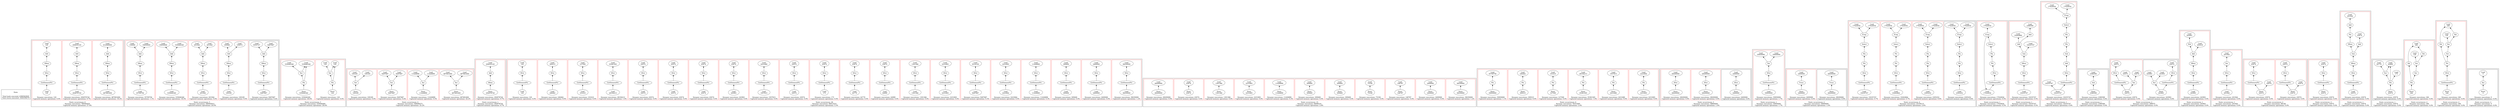 strict digraph {
rankdir=BT
subgraph {
Stats [shape=plaintext]
cluster=true
label="Total loads executed: 4386562829\nTotal stores executed: 1644358279"
}
subgraph {
subgraph {
"0_2_180" [label="SExt"]
"0_2_179" [label="SRem"]
"0_2_180" -> "0_2_179"
"0_2_181" [label="GetElementPtr"]
"0_2_181" -> "0_2_180"
"0_2_178" [label="Add"]
"0_2_179" -> "0_2_178"
{
rank=min
"0_2_182" [label="Load\n487681600"]
}
"0_2_182" -> "0_2_181"
"0_2_173" [label="Load\n612000000"]
"0_2_178" -> "0_2_173"
cluster=true
label="Dynamic executions: 487681600\nCaptured memory operations: 18.2%"
color=red
}
subgraph {
"0_3_447" [label="Add"]
"0_3_443" [label="Load\n294035145"]
"0_3_447" -> "0_3_443"
"0_3_448" [label="SRem"]
"0_3_448" -> "0_3_447"
"0_3_450" [label="SExt"]
"0_3_450" -> "0_3_448"
"0_3_451" [label="GetElementPtr"]
"0_3_451" -> "0_3_450"
{
rank=min
"0_3_452" [label="Load\n292878720"]
}
"0_3_452" -> "0_3_451"
cluster=true
label="Dynamic executions: 292878720\nCaptured memory operations: 9.7%"
color=red
}
subgraph {
"0_4_773" [label="Add"]
"0_4_772" [label="Load\n120"]
"0_4_773" -> "0_4_772"
"0_4_775" [label="SExt"]
"0_4_774" [label="SRem"]
"0_4_775" -> "0_4_774"
"0_4_774" -> "0_4_773"
{
rank=min
"0_4_777" [label="Load\n120"]
}
"0_4_776" [label="GetElementPtr"]
"0_4_777" -> "0_4_776"
"0_4_776" -> "0_4_775"
cluster=true
label="Dynamic executions: 120\nCaptured memory operations: 0.0%"
color=red
}
cluster=true
label="Static occurrences: 6\nDynamic executions: 780560455\nCaptured memory operations: 27.9%"
}
subgraph {
subgraph {
"1_0_387" [label="SRem"]
"1_0_386" [label="Add"]
"1_0_387" -> "1_0_386"
"1_0_388" [label="SExt"]
"1_0_388" -> "1_0_387"
{
rank=min
"1_0_390" [label="Load\n9287687"]
}
"1_0_389" [label="GetElementPtr"]
"1_0_390" -> "1_0_389"
"1_0_376" [label="Load\n9355727"]
"1_0_386" -> "1_0_376"
"1_0_385" [label="Load\n9287687"]
"1_0_386" -> "1_0_385"
"1_0_389" -> "1_0_388"
cluster=true
label="Dynamic executions: 9287687\nCaptured memory operations: 0.4%"
}
subgraph {
"1_1_521" [label="SRem"]
"1_1_520" [label="Add"]
"1_1_521" -> "1_1_520"
"1_1_517" [label="Load\n100566"]
"1_1_520" -> "1_1_517"
"1_1_523" [label="GetElementPtr"]
"1_1_522" [label="SExt"]
"1_1_523" -> "1_1_522"
"1_1_522" -> "1_1_521"
{
rank=min
"1_1_524" [label="Load\n100185"]
}
"1_1_524" -> "1_1_523"
"1_1_512" [label="Load\n100972"]
"1_1_520" -> "1_1_512"
cluster=true
label="Dynamic executions: 100185\nCaptured memory operations: 0.0%"
color=red
}
subgraph {
"1_2_604" [label="SRem"]
"1_2_603" [label="Add"]
"1_2_604" -> "1_2_603"
"1_2_601" [label="Load\n201944"]
"1_2_603" -> "1_2_601"
"1_2_605" [label="SExt"]
"1_2_605" -> "1_2_604"
{
rank=min
"1_2_607" [label="Load\n201944"]
}
"1_2_606" [label="GetElementPtr"]
"1_2_607" -> "1_2_606"
"1_2_606" -> "1_2_605"
"1_2_602" [label="Load\n201944"]
"1_2_603" -> "1_2_602"
cluster=true
label="Dynamic executions: 201944\nCaptured memory operations: 0.0%"
color=red
}
subgraph {
"1_3_847" [label="SExt"]
"1_3_846" [label="SRem"]
"1_3_847" -> "1_3_846"
"1_3_848" [label="GetElementPtr"]
"1_3_848" -> "1_3_847"
"1_3_845" [label="Add"]
"1_3_832" [label="Load\n35850000"]
"1_3_845" -> "1_3_832"
"1_3_839" [label="Load\n535646340"]
"1_3_845" -> "1_3_839"
"1_3_846" -> "1_3_845"
{
rank=min
"1_3_849" [label="Load\n535646340"]
}
"1_3_849" -> "1_3_848"
cluster=true
label="Dynamic executions: 535646340\nCaptured memory operations: 18.3%"
color=red
}
subgraph {
"1_4_858" [label="Add"]
"1_4_823" [label="Load\n150000"]
"1_4_858" -> "1_4_823"
{
rank=min
"1_4_862" [label="Load\n35709756"]
}
"1_4_861" [label="GetElementPtr"]
"1_4_862" -> "1_4_861"
"1_4_859" [label="SRem"]
"1_4_859" -> "1_4_858"
"1_4_860" [label="SExt"]
"1_4_861" -> "1_4_860"
"1_4_832" [label="Load\n35850000"]
"1_4_858" -> "1_4_832"
"1_4_860" -> "1_4_859"
cluster=true
label="Dynamic executions: 35709756\nCaptured memory operations: 1.1%"
color=red
}
cluster=true
label="Static occurrences: 5\nDynamic executions: 580945912\nCaptured memory operations: 20.0%"
}
subgraph {
subgraph {
"2_1_780" [label="Phi"]
"2_1_778" [label="Xor"]
"2_1_780" -> "2_1_778"
{
rank=min
"2_1_781" [label="Store\n120"]
}
"2_1_781" -> "2_1_780"
"2_1_768" [label="Load\n120"]
"2_1_778" -> "2_1_768"
"2_1_780" -> "2_1_768"
"2_1_777" [label="Load\n120"]
"2_1_778" -> "2_1_777"
cluster=true
label="Dynamic executions: 120\nCaptured memory operations: 0.0%"
color=red
}
subgraph {
"2_2_850" [label="Xor"]
"2_2_849" [label="Load\n535646340"]
"2_2_850" -> "2_2_849"
{
rank=min
"2_2_854" [label="Store\n535646340"]
}
"2_2_852" [label="Phi"]
"2_2_854" -> "2_2_852"
"2_2_852" -> "2_2_850"
"2_2_843" [label="Load\n535646340"]
"2_2_852" -> "2_2_843"
"2_2_850" -> "2_2_843"
cluster=true
label="Dynamic executions: 535646340\nCaptured memory operations: 26.6%"
color=red
}
cluster=true
label="Static occurrences: 3\nDynamic executions: 535646460\nCaptured memory operations: 26.6%"
}
subgraph {
subgraph {
{
rank=min
"3_0_185" [label="Store\n487681600"]
}
"3_0_184" [label="Xor"]
"3_0_185" -> "3_0_184"
"3_0_183" [label="Load\n487681600"]
"3_0_184" -> "3_0_183"
"3_0_182" [label="Load\n487681600"]
"3_0_184" -> "3_0_182"
cluster=true
label="Dynamic executions: 487681600\nCaptured memory operations: 24.2%"
color=red
}
subgraph {
{
rank=min
"3_1_339" [label="Store\n11426899"]
}
"3_1_338" [label="Xor"]
"3_1_339" -> "3_1_338"
"3_1_335" [label="Load\n11426899"]
"3_1_338" -> "3_1_335"
"3_1_337" [label="Load\n11426899"]
"3_1_338" -> "3_1_337"
cluster=true
label="Dynamic executions: 11426899\nCaptured memory operations: 0.5%"
color=red
}
subgraph {
"3_2_392" [label="Xor"]
"3_2_391" [label="Load\n9287687"]
"3_2_392" -> "3_2_391"
"3_2_390" [label="Load\n9287687"]
"3_2_392" -> "3_2_390"
{
rank=min
"3_2_393" [label="Store\n9287687"]
}
"3_2_393" -> "3_2_392"
cluster=true
label="Dynamic executions: 9287687\nCaptured memory operations: 0.4%"
color=red
}
subgraph {
{
rank=min
"3_3_527" [label="Store\n100185"]
}
"3_3_526" [label="Xor"]
"3_3_527" -> "3_3_526"
"3_3_524" [label="Load\n100185"]
"3_3_526" -> "3_3_524"
"3_3_525" [label="Load\n100185"]
"3_3_526" -> "3_3_525"
cluster=true
label="Dynamic executions: 100185\nCaptured memory operations: 0.0%"
color=red
}
cluster=true
label="Static occurrences: 4\nDynamic executions: 508496371\nCaptured memory operations: 25.2%"
}
subgraph {
subgraph {
"4_0_447" [label="Add"]
"4_0_443" [label="Load\n294035145"]
"4_0_447" -> "4_0_443"
"4_0_448" [label="SRem"]
"4_0_448" -> "4_0_447"
{
rank=min
"4_0_449" [label="Store\n292878720"]
}
"4_0_449" -> "4_0_448"
cluster=true
label="Dynamic executions: 292878720\nCaptured memory operations: 9.7%"
color=red
}
cluster=true
label="Static occurrences: 1\nDynamic executions: 292878720\nCaptured memory operations: 9.7%"
}
subgraph {
subgraph {
"5_3_148" [label="SExt"]
"5_3_147" [label="Load\n38250000"]
"5_3_148" -> "5_3_147"
{
rank=min
"5_3_150" [label="Load\n38250000"]
}
"5_3_149" [label="GetElementPtr"]
"5_3_150" -> "5_3_149"
"5_3_149" -> "5_3_148"
cluster=true
label="Dynamic executions: 38250000\nCaptured memory operations: 1.2%"
color=red
}
subgraph {
"5_4_193" [label="SExt"]
"5_4_190" [label="Load\n2400000"]
"5_4_193" -> "5_4_190"
"5_4_194" [label="GetElementPtr"]
"5_4_194" -> "5_4_193"
{
rank=min
"5_4_195" [label="Load\n2400000"]
}
"5_4_195" -> "5_4_194"
cluster=true
label="Dynamic executions: 2400000\nCaptured memory operations: 0.0%"
color=red
}
subgraph {
{
rank=min
"5_5_247" [label="Load\n309400"]
}
"5_5_246" [label="GetElementPtr"]
"5_5_247" -> "5_5_246"
"5_5_245" [label="SExt"]
"5_5_246" -> "5_5_245"
"5_5_242" [label="Load\n309400"]
"5_5_245" -> "5_5_242"
cluster=true
label="Dynamic executions: 309400\nCaptured memory operations: 0.0%"
color=red
}
subgraph {
{
rank=min
"5_6_342" [label="Load\n11426899"]
}
"5_6_341" [label="GetElementPtr"]
"5_6_342" -> "5_6_341"
"5_6_340" [label="SExt"]
"5_6_341" -> "5_6_340"
"5_6_335" [label="Load\n11426899"]
"5_6_340" -> "5_6_335"
cluster=true
label="Dynamic executions: 11426899\nCaptured memory operations: 0.3%"
color=red
}
subgraph {
"5_7_360" [label="SExt"]
"5_7_357" [label="Load\n2231805"]
"5_7_360" -> "5_7_357"
"5_7_361" [label="GetElementPtr"]
"5_7_361" -> "5_7_360"
{
rank=min
"5_7_362" [label="Load\n2223064"]
}
"5_7_362" -> "5_7_361"
cluster=true
label="Dynamic executions: 2223064\nCaptured memory operations: 0.0%"
color=red
}
subgraph {
{
rank=min
"5_8_385" [label="Load\n9287687"]
}
"5_8_384" [label="GetElementPtr"]
"5_8_385" -> "5_8_384"
"5_8_383" [label="SExt"]
"5_8_384" -> "5_8_383"
"5_8_380" [label="Load\n9319129"]
"5_8_383" -> "5_8_380"
cluster=true
label="Dynamic executions: 9287687\nCaptured memory operations: 0.3%"
color=red
}
subgraph {
"5_9_400" [label="SExt"]
"5_9_399" [label="Load\n2231805"]
"5_9_400" -> "5_9_399"
"5_9_401" [label="GetElementPtr"]
"5_9_401" -> "5_9_400"
{
rank=min
"5_9_402" [label="Load\n2231805"]
}
"5_9_402" -> "5_9_401"
cluster=true
label="Dynamic executions: 2231805\nCaptured memory operations: 0.0%"
color=red
}
subgraph {
"5_10_427" [label="SExt"]
"5_10_426" [label="Load\n1301366"]
"5_10_427" -> "5_10_426"
{
rank=min
"5_10_429" [label="Load\n1301366"]
}
"5_10_428" [label="GetElementPtr"]
"5_10_429" -> "5_10_428"
"5_10_428" -> "5_10_427"
cluster=true
label="Dynamic executions: 1301366\nCaptured memory operations: 0.0%"
color=red
}
subgraph {
"5_11_489" [label="SExt"]
"5_11_483" [label="Load\n43074"]
"5_11_489" -> "5_11_483"
{
rank=min
"5_11_491" [label="Load\n42899"]
}
"5_11_490" [label="GetElementPtr"]
"5_11_491" -> "5_11_490"
"5_11_490" -> "5_11_489"
cluster=true
label="Dynamic executions: 42899\nCaptured memory operations: 0.0%"
color=red
}
subgraph {
"5_12_493" [label="SExt"]
"5_12_486" [label="Load\n43074"]
"5_12_493" -> "5_12_486"
"5_12_494" [label="GetElementPtr"]
"5_12_494" -> "5_12_493"
{
rank=min
"5_12_495" [label="Load\n42779"]
}
"5_12_495" -> "5_12_494"
cluster=true
label="Dynamic executions: 42779\nCaptured memory operations: 0.0%"
color=red
}
subgraph {
"5_13_500" [label="GetElementPtr"]
"5_13_499" [label="SExt"]
"5_13_500" -> "5_13_499"
"5_13_486" [label="Load\n43074"]
"5_13_499" -> "5_13_486"
{
rank=min
"5_13_501" [label="Load\n175"]
}
"5_13_501" -> "5_13_500"
cluster=true
label="Dynamic executions: 175\nCaptured memory operations: 0.0%"
color=red
}
subgraph {
"5_14_534" [label="SExt"]
"5_14_533" [label="Load\n43074"]
"5_14_534" -> "5_14_533"
{
rank=min
"5_14_536" [label="Load\n43074"]
}
"5_14_535" [label="GetElementPtr"]
"5_14_536" -> "5_14_535"
"5_14_535" -> "5_14_534"
cluster=true
label="Dynamic executions: 43074\nCaptured memory operations: 0.0%"
color=red
}
subgraph {
"5_15_552" [label="GetElementPtr"]
"5_15_551" [label="SExt"]
"5_15_552" -> "5_15_551"
{
rank=min
"5_15_553" [label="Load\n1937815"]
}
"5_15_553" -> "5_15_552"
"5_15_548" [label="Load\n2431680"]
"5_15_551" -> "5_15_548"
cluster=true
label="Dynamic executions: 1937815\nCaptured memory operations: 0.0%"
color=red
}
subgraph {
"5_16_564" [label="GetElementPtr"]
"5_16_563" [label="SExt"]
"5_16_564" -> "5_16_563"
"5_16_562" [label="Load\n43074"]
"5_16_563" -> "5_16_562"
{
rank=min
"5_16_581" [label="Load\n243901"]
}
"5_16_581" -> "5_16_564"
cluster=true
label="Dynamic executions: 243901\nCaptured memory operations: 0.0%"
color=red
}
subgraph {
"5_17_564" [label="GetElementPtr"]
"5_17_563" [label="SExt"]
"5_17_564" -> "5_17_563"
"5_17_562" [label="Load\n43074"]
"5_17_563" -> "5_17_562"
{
rank=min
"5_17_588" [label="Load\n43074"]
}
"5_17_588" -> "5_17_564"
cluster=true
label="Dynamic executions: 43074\nCaptured memory operations: 0.0%"
color=red
}
subgraph {
"5_18_591" [label="SExt"]
"5_18_588" [label="Load\n43074"]
"5_18_591" -> "5_18_588"
{
rank=min
"5_18_593" [label="Load\n43074"]
}
"5_18_592" [label="GetElementPtr"]
"5_18_593" -> "5_18_592"
"5_18_592" -> "5_18_591"
cluster=true
label="Dynamic executions: 43074\nCaptured memory operations: 0.0%"
color=red
}
subgraph {
{
rank=min
"5_19_627" [label="Load\n43074"]
}
"5_19_626" [label="GetElementPtr"]
"5_19_627" -> "5_19_626"
"5_19_563" [label="SExt"]
"5_19_562" [label="Load\n43074"]
"5_19_563" -> "5_19_562"
"5_19_626" -> "5_19_563"
cluster=true
label="Dynamic executions: 43074\nCaptured memory operations: 0.0%"
color=red
}
subgraph {
"5_20_639" [label="SExt"]
"5_20_636" [label="Load\n35381505"]
"5_20_639" -> "5_20_636"
{
rank=min
"5_20_641" [label="Load\n28194213"]
}
"5_20_640" [label="GetElementPtr"]
"5_20_641" -> "5_20_640"
"5_20_640" -> "5_20_639"
cluster=true
label="Dynamic executions: 28194213\nCaptured memory operations: 1.0%"
color=red
}
subgraph {
"5_21_654" [label="GetElementPtr"]
"5_21_653" [label="SExt"]
"5_21_654" -> "5_21_653"
"5_21_650" [label="Load\n127500"]
"5_21_653" -> "5_21_650"
{
rank=min
"5_21_655" [label="Load\n101610"]
}
"5_21_655" -> "5_21_654"
cluster=true
label="Dynamic executions: 101610\nCaptured memory operations: 0.0%"
color=red
}
subgraph {
"5_22_667" [label="SExt"]
"5_22_664" [label="Load\n309315"]
"5_22_667" -> "5_22_664"
{
rank=min
"5_22_669" [label="Load\n246462"]
}
"5_22_668" [label="GetElementPtr"]
"5_22_669" -> "5_22_668"
"5_22_668" -> "5_22_667"
cluster=true
label="Dynamic executions: 246462\nCaptured memory operations: 0.0%"
color=red
}
subgraph {
{
rank=min
"5_23_772" [label="Load\n120"]
}
"5_23_771" [label="GetElementPtr"]
"5_23_772" -> "5_23_771"
"5_23_770" [label="SExt"]
"5_23_771" -> "5_23_770"
"5_23_763" [label="Load\n120"]
"5_23_770" -> "5_23_763"
cluster=true
label="Dynamic executions: 120\nCaptured memory operations: 0.0%"
color=red
}
cluster=true
label="Static occurrences: 26\nDynamic executions: 98412523\nCaptured memory operations: 3.3%"
}
subgraph {
subgraph {
{
rank=min
"6_2_151" [label="Store\n38250000"]
}
"6_2_150" [label="Load\n38250000"]
"6_2_151" -> "6_2_150"
cluster=true
label="Dynamic executions: 38250000\nCaptured memory operations: 1.2%"
color=red
}
subgraph {
{
rank=min
"6_3_196" [label="Store\n2400000"]
}
"6_3_195" [label="Load\n2400000"]
"6_3_196" -> "6_3_195"
cluster=true
label="Dynamic executions: 2400000\nCaptured memory operations: 0.0%"
color=red
}
subgraph {
{
rank=min
"6_4_206" [label="Store\n148787"]
}
"6_4_204" [label="Load\n148787"]
"6_4_206" -> "6_4_204"
cluster=true
label="Dynamic executions: 148787\nCaptured memory operations: 0.0%"
color=red
}
subgraph {
{
rank=min
"6_5_234" [label="Store\n75338"]
}
"6_5_231" [label="Load\n75338"]
"6_5_234" -> "6_5_231"
cluster=true
label="Dynamic executions: 75338\nCaptured memory operations: 0.0%"
color=red
}
subgraph {
{
rank=min
"6_6_244" [label="Store\n309400"]
}
"6_6_242" [label="Load\n309400"]
"6_6_244" -> "6_6_242"
cluster=true
label="Dynamic executions: 309400\nCaptured memory operations: 0.0%"
color=red
}
subgraph {
{
rank=min
"6_7_248" [label="Store\n309400"]
}
"6_7_247" [label="Load\n309400"]
"6_7_248" -> "6_7_247"
cluster=true
label="Dynamic executions: 309400\nCaptured memory operations: 0.0%"
color=red
}
subgraph {
{
rank=min
"6_8_343" [label="Store\n11426899"]
}
"6_8_342" [label="Load\n11426899"]
"6_8_343" -> "6_8_342"
cluster=true
label="Dynamic executions: 11426899\nCaptured memory operations: 0.3%"
color=red
}
subgraph {
{
rank=min
"6_9_403" [label="Store\n2231805"]
}
"6_9_402" [label="Load\n2231805"]
"6_9_403" -> "6_9_402"
cluster=true
label="Dynamic executions: 2231805\nCaptured memory operations: 0.0%"
color=red
}
subgraph {
{
rank=min
"6_10_430" [label="Store\n1301366"]
}
"6_10_429" [label="Load\n1301366"]
"6_10_430" -> "6_10_429"
cluster=true
label="Dynamic executions: 1301366\nCaptured memory operations: 0.0%"
color=red
}
subgraph {
{
rank=min
"6_11_537" [label="Store\n43074"]
}
"6_11_536" [label="Load\n43074"]
"6_11_537" -> "6_11_536"
cluster=true
label="Dynamic executions: 43074\nCaptured memory operations: 0.0%"
color=red
}
subgraph {
{
rank=min
"6_14_873" [label="Store\n28200000"]
}
"6_14_871" [label="Load\n28200000"]
"6_14_873" -> "6_14_871"
cluster=true
label="Dynamic executions: 28200000\nCaptured memory operations: 0.9%"
color=red
}
cluster=true
label="Static occurrences: 15\nDynamic executions: 84696101\nCaptured memory operations: 2.8%"
}
subgraph {
subgraph {
"7_0_364" [label="Phi"]
"7_0_362" [label="Load\n2223064"]
"7_0_364" -> "7_0_362"
{
rank=min
"7_0_366" [label="Store\n2231805"]
}
"7_0_366" -> "7_0_364"
cluster=true
label="Dynamic executions: 2231805\nCaptured memory operations: 0.0%"
color=red
}
subgraph {
{
rank=min
"7_1_556" [label="Store\n2431680"]
}
"7_1_555" [label="Phi"]
"7_1_556" -> "7_1_555"
"7_1_553" [label="Load\n1937815"]
"7_1_555" -> "7_1_553"
cluster=true
label="Dynamic executions: 2431680\nCaptured memory operations: 0.0%"
color=red
}
subgraph {
"7_2_643" [label="Phi"]
"7_2_641" [label="Load\n28194213"]
"7_2_643" -> "7_2_641"
{
rank=min
"7_2_644" [label="Store\n35381505"]
}
"7_2_644" -> "7_2_643"
cluster=true
label="Dynamic executions: 35381505\nCaptured memory operations: 1.0%"
color=red
}
subgraph {
{
rank=min
"7_3_658" [label="Store\n127500"]
}
"7_3_657" [label="Phi"]
"7_3_658" -> "7_3_657"
"7_3_655" [label="Load\n101610"]
"7_3_657" -> "7_3_655"
cluster=true
label="Dynamic executions: 127500\nCaptured memory operations: 0.0%"
color=red
}
subgraph {
{
rank=min
"7_4_672" [label="Store\n309315"]
}
"7_4_671" [label="Phi"]
"7_4_672" -> "7_4_671"
"7_4_669" [label="Load\n246462"]
"7_4_671" -> "7_4_669"
cluster=true
label="Dynamic executions: 309315\nCaptured memory operations: 0.0%"
color=red
}
subgraph {
{
rank=min
"7_5_865" [label="Store\n35850000"]
}
"7_5_864" [label="Phi"]
"7_5_865" -> "7_5_864"
"7_5_862" [label="Load\n35709756"]
"7_5_864" -> "7_5_862"
cluster=true
label="Dynamic executions: 35850000\nCaptured memory operations: 1.1%"
color=red
}
cluster=true
label="Static occurrences: 6\nDynamic executions: 76331805\nCaptured memory operations: 2.4%"
}
subgraph {
subgraph {
"8_0_127" [label="ZExt"]
"8_0_126" [label="Load\n2400000"]
"8_0_127" -> "8_0_126"
{
rank=min
"8_0_129" [label="Store\n2400000"]
}
"8_0_129" -> "8_0_127"
cluster=true
label="Dynamic executions: 2400000\nCaptured memory operations: 0.0%"
}
subgraph {
"8_1_138" [label="ZExt"]
"8_1_137" [label="Load\n28200000"]
"8_1_138" -> "8_1_137"
{
rank=min
"8_1_141" [label="Store\n28200000"]
}
"8_1_141" -> "8_1_138"
cluster=true
label="Dynamic executions: 28200000\nCaptured memory operations: 0.9%"
color=red
}
subgraph {
{
rank=min
"8_2_818" [label="Store\n28200000"]
}
"8_2_815" [label="ZExt"]
"8_2_818" -> "8_2_815"
"8_2_814" [label="Load\n28200000"]
"8_2_815" -> "8_2_814"
cluster=true
label="Dynamic executions: 28200000\nCaptured memory operations: 0.9%"
color=red
}
cluster=true
label="Static occurrences: 3\nDynamic executions: 58800000\nCaptured memory operations: 1.9%"
}
subgraph {
subgraph {
{
rank=min
"9_0_832" [label="Load\n35850000"]
}
"9_0_831" [label="GetElementPtr"]
"9_0_832" -> "9_0_831"
"9_0_829" [label="Xor"]
"9_0_828" [label="Load\n35850000"]
"9_0_829" -> "9_0_828"
"9_0_830" [label="SExt"]
"9_0_831" -> "9_0_830"
"9_0_830" -> "9_0_829"
"9_0_827" [label="Load\n35850000"]
"9_0_829" -> "9_0_827"
cluster=true
label="Dynamic executions: 35850000\nCaptured memory operations: 1.7%"
color=red
}
cluster=true
label="Static occurrences: 1\nDynamic executions: 35850000\nCaptured memory operations: 1.7%"
}
subgraph {
subgraph {
"10_0_691" [label="Trunc"]
"10_0_690" [label="Load\n28200000"]
"10_0_691" -> "10_0_690"
{
rank=min
"10_0_693" [label="Store\n28200000"]
}
"10_0_693" -> "10_0_691"
cluster=true
label="Dynamic executions: 28200000\nCaptured memory operations: 0.9%"
}
subgraph {
{
rank=min
"10_1_883" [label="Store\n2400000"]
}
"10_1_880" [label="Trunc"]
"10_1_883" -> "10_1_880"
"10_1_879" [label="Load\n2400000"]
"10_1_880" -> "10_1_879"
cluster=true
label="Dynamic executions: 2400000\nCaptured memory operations: 0.0%"
color=red
}
cluster=true
label="Static occurrences: 2\nDynamic executions: 30600000\nCaptured memory operations: 1.0%"
}
subgraph {
subgraph {
"11_0_285" [label="SExt"]
"11_0_282" [label="Phi"]
"11_0_285" -> "11_0_282"
"11_0_279" [label="Phi"]
"11_0_277" [label="Select"]
"11_0_279" -> "11_0_277"
{
rank=min
"11_0_287" [label="Load\n2305252"]
}
"11_0_286" [label="GetElementPtr"]
"11_0_287" -> "11_0_286"
"11_0_282" -> "11_0_279"
"11_0_286" -> "11_0_285"
"11_0_276" [label="ICmp"]
"11_0_275" [label="Load\n17024934"]
"11_0_276" -> "11_0_275"
"11_0_273" [label="Load\n17024934"]
"11_0_276" -> "11_0_273"
"11_0_277" -> "11_0_276"
cluster=true
label="Dynamic executions: 2305252\nCaptured memory operations: 0.6%"
}
subgraph {
"11_1_285" [label="SExt"]
"11_1_282" [label="Phi"]
"11_1_285" -> "11_1_282"
"11_1_279" [label="Phi"]
"11_1_277" [label="Select"]
"11_1_279" -> "11_1_277"
{
rank=min
"11_1_296" [label="Load\n2305252"]
}
"11_1_286" [label="GetElementPtr"]
"11_1_296" -> "11_1_286"
"11_1_282" -> "11_1_279"
"11_1_286" -> "11_1_285"
"11_1_276" [label="ICmp"]
"11_1_275" [label="Load\n17024934"]
"11_1_276" -> "11_1_275"
"11_1_273" [label="Load\n17024934"]
"11_1_276" -> "11_1_273"
"11_1_277" -> "11_1_276"
cluster=true
label="Dynamic executions: 2305252\nCaptured memory operations: 0.6%"
color=red
}
subgraph {
"11_2_285" [label="SExt"]
"11_2_282" [label="Phi"]
"11_2_285" -> "11_2_282"
"11_2_279" [label="Phi"]
"11_2_277" [label="Select"]
"11_2_279" -> "11_2_277"
{
rank=min
"11_2_314" [label="Load\n10262864"]
}
"11_2_313" [label="GetElementPtr"]
"11_2_314" -> "11_2_313"
"11_2_282" -> "11_2_279"
"11_2_276" [label="ICmp"]
"11_2_275" [label="Load\n17024934"]
"11_2_276" -> "11_2_275"
"11_2_273" [label="Load\n17024934"]
"11_2_276" -> "11_2_273"
"11_2_277" -> "11_2_276"
"11_2_313" -> "11_2_285"
cluster=true
label="Dynamic executions: 10262864\nCaptured memory operations: 0.7%"
color=red
}
subgraph {
"11_3_300" [label="GetElementPtr"]
"11_3_285" [label="SExt"]
"11_3_300" -> "11_3_285"
"11_3_282" [label="Phi"]
"11_3_285" -> "11_3_282"
"11_3_279" [label="Phi"]
"11_3_277" [label="Select"]
"11_3_279" -> "11_3_277"
"11_3_282" -> "11_3_279"
{
rank=min
"11_3_317" [label="Load\n10235747"]
}
"11_3_317" -> "11_3_300"
"11_3_276" [label="ICmp"]
"11_3_275" [label="Load\n17024934"]
"11_3_276" -> "11_3_275"
"11_3_273" [label="Load\n17024934"]
"11_3_276" -> "11_3_273"
"11_3_277" -> "11_3_276"
cluster=true
label="Dynamic executions: 10235747\nCaptured memory operations: 0.7%"
color=red
}
cluster=true
label="Static occurrences: 4\nDynamic executions: 25109115\nCaptured memory operations: 2.6%"
}
subgraph {
subgraph {
"12_0_276" [label="ICmp"]
"12_0_275" [label="Load\n17024934"]
"12_0_276" -> "12_0_275"
"12_0_279" [label="Phi"]
"12_0_277" [label="Select"]
"12_0_279" -> "12_0_277"
"12_0_271" [label="ZExt"]
"12_0_263" [label="Phi"]
"12_0_271" -> "12_0_263"
"12_0_263" -> "12_0_279"
"12_0_272" [label="GetElementPtr"]
"12_0_272" -> "12_0_271"
{
rank=min
"12_0_273" [label="Load\n17024934"]
}
"12_0_276" -> "12_0_273"
"12_0_277" -> "12_0_276"
"12_0_273" -> "12_0_272"
cluster=true
label="Dynamic executions: 17024934\nCaptured memory operations: 0.5%"
color=red
}
cluster=true
label="Static occurrences: 1\nDynamic executions: 17024934\nCaptured memory operations: 0.5%"
}
subgraph {
subgraph {
"13_0_321" [label="SExt"]
"13_0_320" [label="SRem"]
"13_0_321" -> "13_0_320"
"13_0_318" [label="Add"]
"13_0_314" [label="Load\n10262864"]
"13_0_318" -> "13_0_314"
{
rank=min
"13_0_323" [label="Load\n10235747"]
}
"13_0_322" [label="GetElementPtr"]
"13_0_323" -> "13_0_322"
"13_0_299" [label="Add"]
"13_0_227" [label="Load\n2380590"]
"13_0_299" -> "13_0_227"
"13_0_318" -> "13_0_299"
"13_0_319" [label="Sub"]
"13_0_320" -> "13_0_319"
"13_0_319" -> "13_0_318"
"13_0_317" [label="Load\n10235747"]
"13_0_319" -> "13_0_317"
"13_0_322" -> "13_0_321"
cluster=true
label="Dynamic executions: 10235747\nCaptured memory operations: 0.5%"
color=red
}
cluster=true
label="Static occurrences: 1\nDynamic executions: 10235747\nCaptured memory operations: 0.5%"
}
subgraph {
subgraph {
"14_0_279" [label="Phi"]
"14_0_277" [label="Select"]
"14_0_279" -> "14_0_277"
{
rank=min
"14_0_328" [label="Store\n10235747"]
}
"14_0_323" [label="Load\n10235747"]
"14_0_328" -> "14_0_323"
"14_0_289" [label="Sub"]
"14_0_282" [label="Phi"]
"14_0_289" -> "14_0_282"
"14_0_325" [label="Add"]
"14_0_325" -> "14_0_289"
"14_0_282" -> "14_0_279"
"14_0_327" [label="GetElementPtr"]
"14_0_326" [label="SExt"]
"14_0_327" -> "14_0_326"
"14_0_276" [label="ICmp"]
"14_0_275" [label="Load\n17024934"]
"14_0_276" -> "14_0_275"
"14_0_328" -> "14_0_327"
"14_0_273" [label="Load\n17024934"]
"14_0_276" -> "14_0_273"
"14_0_277" -> "14_0_276"
"14_0_326" -> "14_0_325"
cluster=true
label="Dynamic executions: 10235747\nCaptured memory operations: 0.9%"
color=red
}
cluster=true
label="Static occurrences: 1\nDynamic executions: 10235747\nCaptured memory operations: 0.9%"
}
subgraph {
subgraph {
{
rank=min
"15_0_353" [label="Store\n2380590"]
}
"15_0_351" [label="Sub"]
"15_0_353" -> "15_0_351"
"15_0_349" [label="Load\n2380590"]
"15_0_351" -> "15_0_349"
cluster=true
label="Dynamic executions: 2380590\nCaptured memory operations: 0.0%"
}
cluster=true
label="Static occurrences: 1\nDynamic executions: 2380590\nCaptured memory operations: 0.0%"
}
subgraph {
subgraph {
{
rank=min
"16_0_583" [label="Store\n243901"]
}
"16_0_582" [label="Xor"]
"16_0_583" -> "16_0_582"
"16_0_564" [label="GetElementPtr"]
"16_0_563" [label="SExt"]
"16_0_564" -> "16_0_563"
"16_0_583" -> "16_0_564"
"16_0_562" [label="Load\n43074"]
"16_0_563" -> "16_0_562"
"16_0_581" [label="Load\n243901"]
"16_0_582" -> "16_0_581"
"16_0_580" [label="Load\n243901"]
"16_0_582" -> "16_0_580"
cluster=true
label="Dynamic executions: 243901\nCaptured memory operations: 0.0%"
}
subgraph {
"16_1_563" [label="SExt"]
"16_1_562" [label="Load\n43074"]
"16_1_563" -> "16_1_562"
"16_1_626" [label="GetElementPtr"]
"16_1_626" -> "16_1_563"
{
rank=min
"16_1_629" [label="Store\n43074"]
}
"16_1_628" [label="Xor"]
"16_1_629" -> "16_1_628"
"16_1_624" [label="Load\n43074"]
"16_1_628" -> "16_1_624"
"16_1_627" [label="Load\n43074"]
"16_1_628" -> "16_1_627"
"16_1_629" -> "16_1_626"
cluster=true
label="Dynamic executions: 43074\nCaptured memory operations: 0.0%"
color=red
}
cluster=true
label="Static occurrences: 2\nDynamic executions: 286975\nCaptured memory operations: 0.0%"
}
subgraph {
subgraph {
"17_0_575" [label="Mul"]
"17_0_573" [label="Load\n243901"]
"17_0_575" -> "17_0_573"
"17_0_578" [label="SExt"]
"17_0_577" [label="SRem"]
"17_0_578" -> "17_0_577"
"17_0_576" [label="Add"]
"17_0_570" [label="Load\n245018"]
"17_0_576" -> "17_0_570"
"17_0_577" -> "17_0_576"
{
rank=min
"17_0_580" [label="Load\n243901"]
}
"17_0_579" [label="GetElementPtr"]
"17_0_580" -> "17_0_579"
"17_0_579" -> "17_0_578"
"17_0_576" -> "17_0_575"
cluster=true
label="Dynamic executions: 243901\nCaptured memory operations: 0.0%"
color=red
}
cluster=true
label="Static occurrences: 1\nDynamic executions: 243901\nCaptured memory operations: 0.0%"
}
subgraph {
subgraph {
"18_0_608" [label="Xor"]
"18_0_607" [label="Load\n201944"]
"18_0_608" -> "18_0_607"
{
rank=min
"18_0_611" [label="Load\n201944"]
}
"18_0_610" [label="GetElementPtr"]
"18_0_611" -> "18_0_610"
"18_0_609" [label="SExt"]
"18_0_610" -> "18_0_609"
"18_0_609" -> "18_0_608"
cluster=true
label="Dynamic executions: 201944\nCaptured memory operations: 0.0%"
color=red
}
cluster=true
label="Static occurrences: 1\nDynamic executions: 201944\nCaptured memory operations: 0.0%"
}
subgraph {
subgraph {
"19_0_564" [label="GetElementPtr"]
"19_0_563" [label="SExt"]
"19_0_564" -> "19_0_563"
{
rank=min
"19_0_594" [label="Store\n43074"]
}
"19_0_593" [label="Load\n43074"]
"19_0_594" -> "19_0_593"
"19_0_562" [label="Load\n43074"]
"19_0_563" -> "19_0_562"
"19_0_594" -> "19_0_564"
cluster=true
label="Dynamic executions: 43074\nCaptured memory operations: 0.0%"
color=red
}
subgraph {
"19_1_564" [label="GetElementPtr"]
"19_1_563" [label="SExt"]
"19_1_564" -> "19_1_563"
"19_1_562" [label="Load\n43074"]
"19_1_563" -> "19_1_562"
{
rank=min
"19_1_625" [label="Store\n43074"]
}
"19_1_624" [label="Load\n43074"]
"19_1_625" -> "19_1_624"
"19_1_625" -> "19_1_564"
cluster=true
label="Dynamic executions: 43074\nCaptured memory operations: 0.0%"
color=red
}
cluster=true
label="Static occurrences: 2\nDynamic executions: 86148\nCaptured memory operations: 0.0%"
}
subgraph {
subgraph {
"20_1_564" [label="GetElementPtr"]
"20_1_563" [label="SExt"]
"20_1_564" -> "20_1_563"
"20_1_562" [label="Load\n43074"]
"20_1_563" -> "20_1_562"
{
rank=min
"20_1_565" [label="Store\n43074"]
}
"20_1_565" -> "20_1_564"
cluster=true
label="Dynamic executions: 43074\nCaptured memory operations: 0.0%"
color=red
}
cluster=true
label="Static occurrences: 3\nDynamic executions: 43075\nCaptured memory operations: 0.0%"
}
subgraph {
subgraph {
"21_0_618" [label="SRem"]
"21_0_614" [label="Phi"]
"21_0_618" -> "21_0_614"
"21_0_621" [label="SRem"]
"21_0_620" [label="Sub"]
"21_0_621" -> "21_0_620"
"21_0_612" [label="Add"]
"21_0_614" -> "21_0_612"
"21_0_619" [label="Add"]
"21_0_620" -> "21_0_619"
"21_0_623" [label="GetElementPtr"]
"21_0_622" [label="SExt"]
"21_0_623" -> "21_0_622"
"21_0_622" -> "21_0_621"
"21_0_611" [label="Load\n201944"]
"21_0_612" -> "21_0_611"
{
rank=min
"21_0_624" [label="Load\n43074"]
}
"21_0_624" -> "21_0_623"
"21_0_593" [label="Load\n43074"]
"21_0_619" -> "21_0_593"
"21_0_620" -> "21_0_618"
cluster=true
label="Dynamic executions: 43074\nCaptured memory operations: 0.0%"
color=red
}
cluster=true
label="Static occurrences: 1\nDynamic executions: 43074\nCaptured memory operations: 0.0%"
}
subgraph {
subgraph {
{
rank=min
"22_0_505" [label="Store\n43074"]
}
"22_0_503" [label="Phi"]
"22_0_505" -> "22_0_503"
"22_0_496" [label="Xor"]
"22_0_491" [label="Load\n42899"]
"22_0_496" -> "22_0_491"
"22_0_501" [label="Load\n175"]
"22_0_503" -> "22_0_501"
"22_0_503" -> "22_0_496"
"22_0_503" -> "22_0_491"
"22_0_495" [label="Load\n42779"]
"22_0_496" -> "22_0_495"
cluster=true
label="Dynamic executions: 43074\nCaptured memory operations: 0.0%"
}
cluster=true
label="Static occurrences: 1\nDynamic executions: 43074\nCaptured memory operations: 0.0%"
}
subgraph {
subgraph {
"23_1_738" [label="Shl"]
"23_1_730" [label="Load\n246"]
"23_1_738" -> "23_1_730"
"23_1_736" [label="Xor"]
"23_1_735" [label="Xor"]
"23_1_736" -> "23_1_735"
"23_1_740" [label="Phi"]
"23_1_740" -> "23_1_738"
"23_1_733" [label="Load\n126"]
"23_1_735" -> "23_1_733"
"23_1_734" [label="Shl"]
"23_1_734" -> "23_1_730"
"23_1_735" -> "23_1_734"
"23_1_740" -> "23_1_736"
{
rank=min
"23_1_742" [label="Store\n246"]
}
"23_1_742" -> "23_1_740"
cluster=true
label="Dynamic executions: 246\nCaptured memory operations: 0.0%"
color=red
}
cluster=true
label="Static occurrences: 2\nDynamic executions: 246\nCaptured memory operations: 0.0%"
}
subgraph {
subgraph {
"24_1_738" [label="Shl"]
"24_1_730" [label="Load\n246"]
"24_1_738" -> "24_1_730"
"24_1_736" [label="Xor"]
"24_1_735" [label="Xor"]
"24_1_736" -> "24_1_735"
"24_1_740" [label="Phi"]
"24_1_740" -> "24_1_738"
"24_1_743" [label="SExt"]
"24_1_743" -> "24_1_740"
"24_1_733" [label="Load\n126"]
"24_1_735" -> "24_1_733"
"24_1_734" [label="Shl"]
"24_1_734" -> "24_1_730"
"24_1_744" [label="GetElementPtr"]
"24_1_744" -> "24_1_743"
"24_1_735" -> "24_1_734"
{
rank=min
"24_1_746" [label="Store\n246"]
}
"24_1_746" -> "24_1_744"
"24_1_740" -> "24_1_736"
cluster=true
label="Dynamic executions: 246\nCaptured memory operations: 0.0%"
color=red
}
cluster=true
label="Static occurrences: 2\nDynamic executions: 246\nCaptured memory operations: 0.0%"
}
subgraph {
subgraph {
{
rank=min
"25_0_28" [label="Store\n0"]
}
"25_0_27" [label="Xor"]
"25_0_28" -> "25_0_27"
"25_0_26" [label="Load\n0"]
"25_0_27" -> "25_0_26"
cluster=true
label="Dynamic executions: 0\nCaptured memory operations: 0.0%"
}
cluster=true
label="Static occurrences: 2\nDynamic executions: 4\nCaptured memory operations: 0.0%"
}
}
